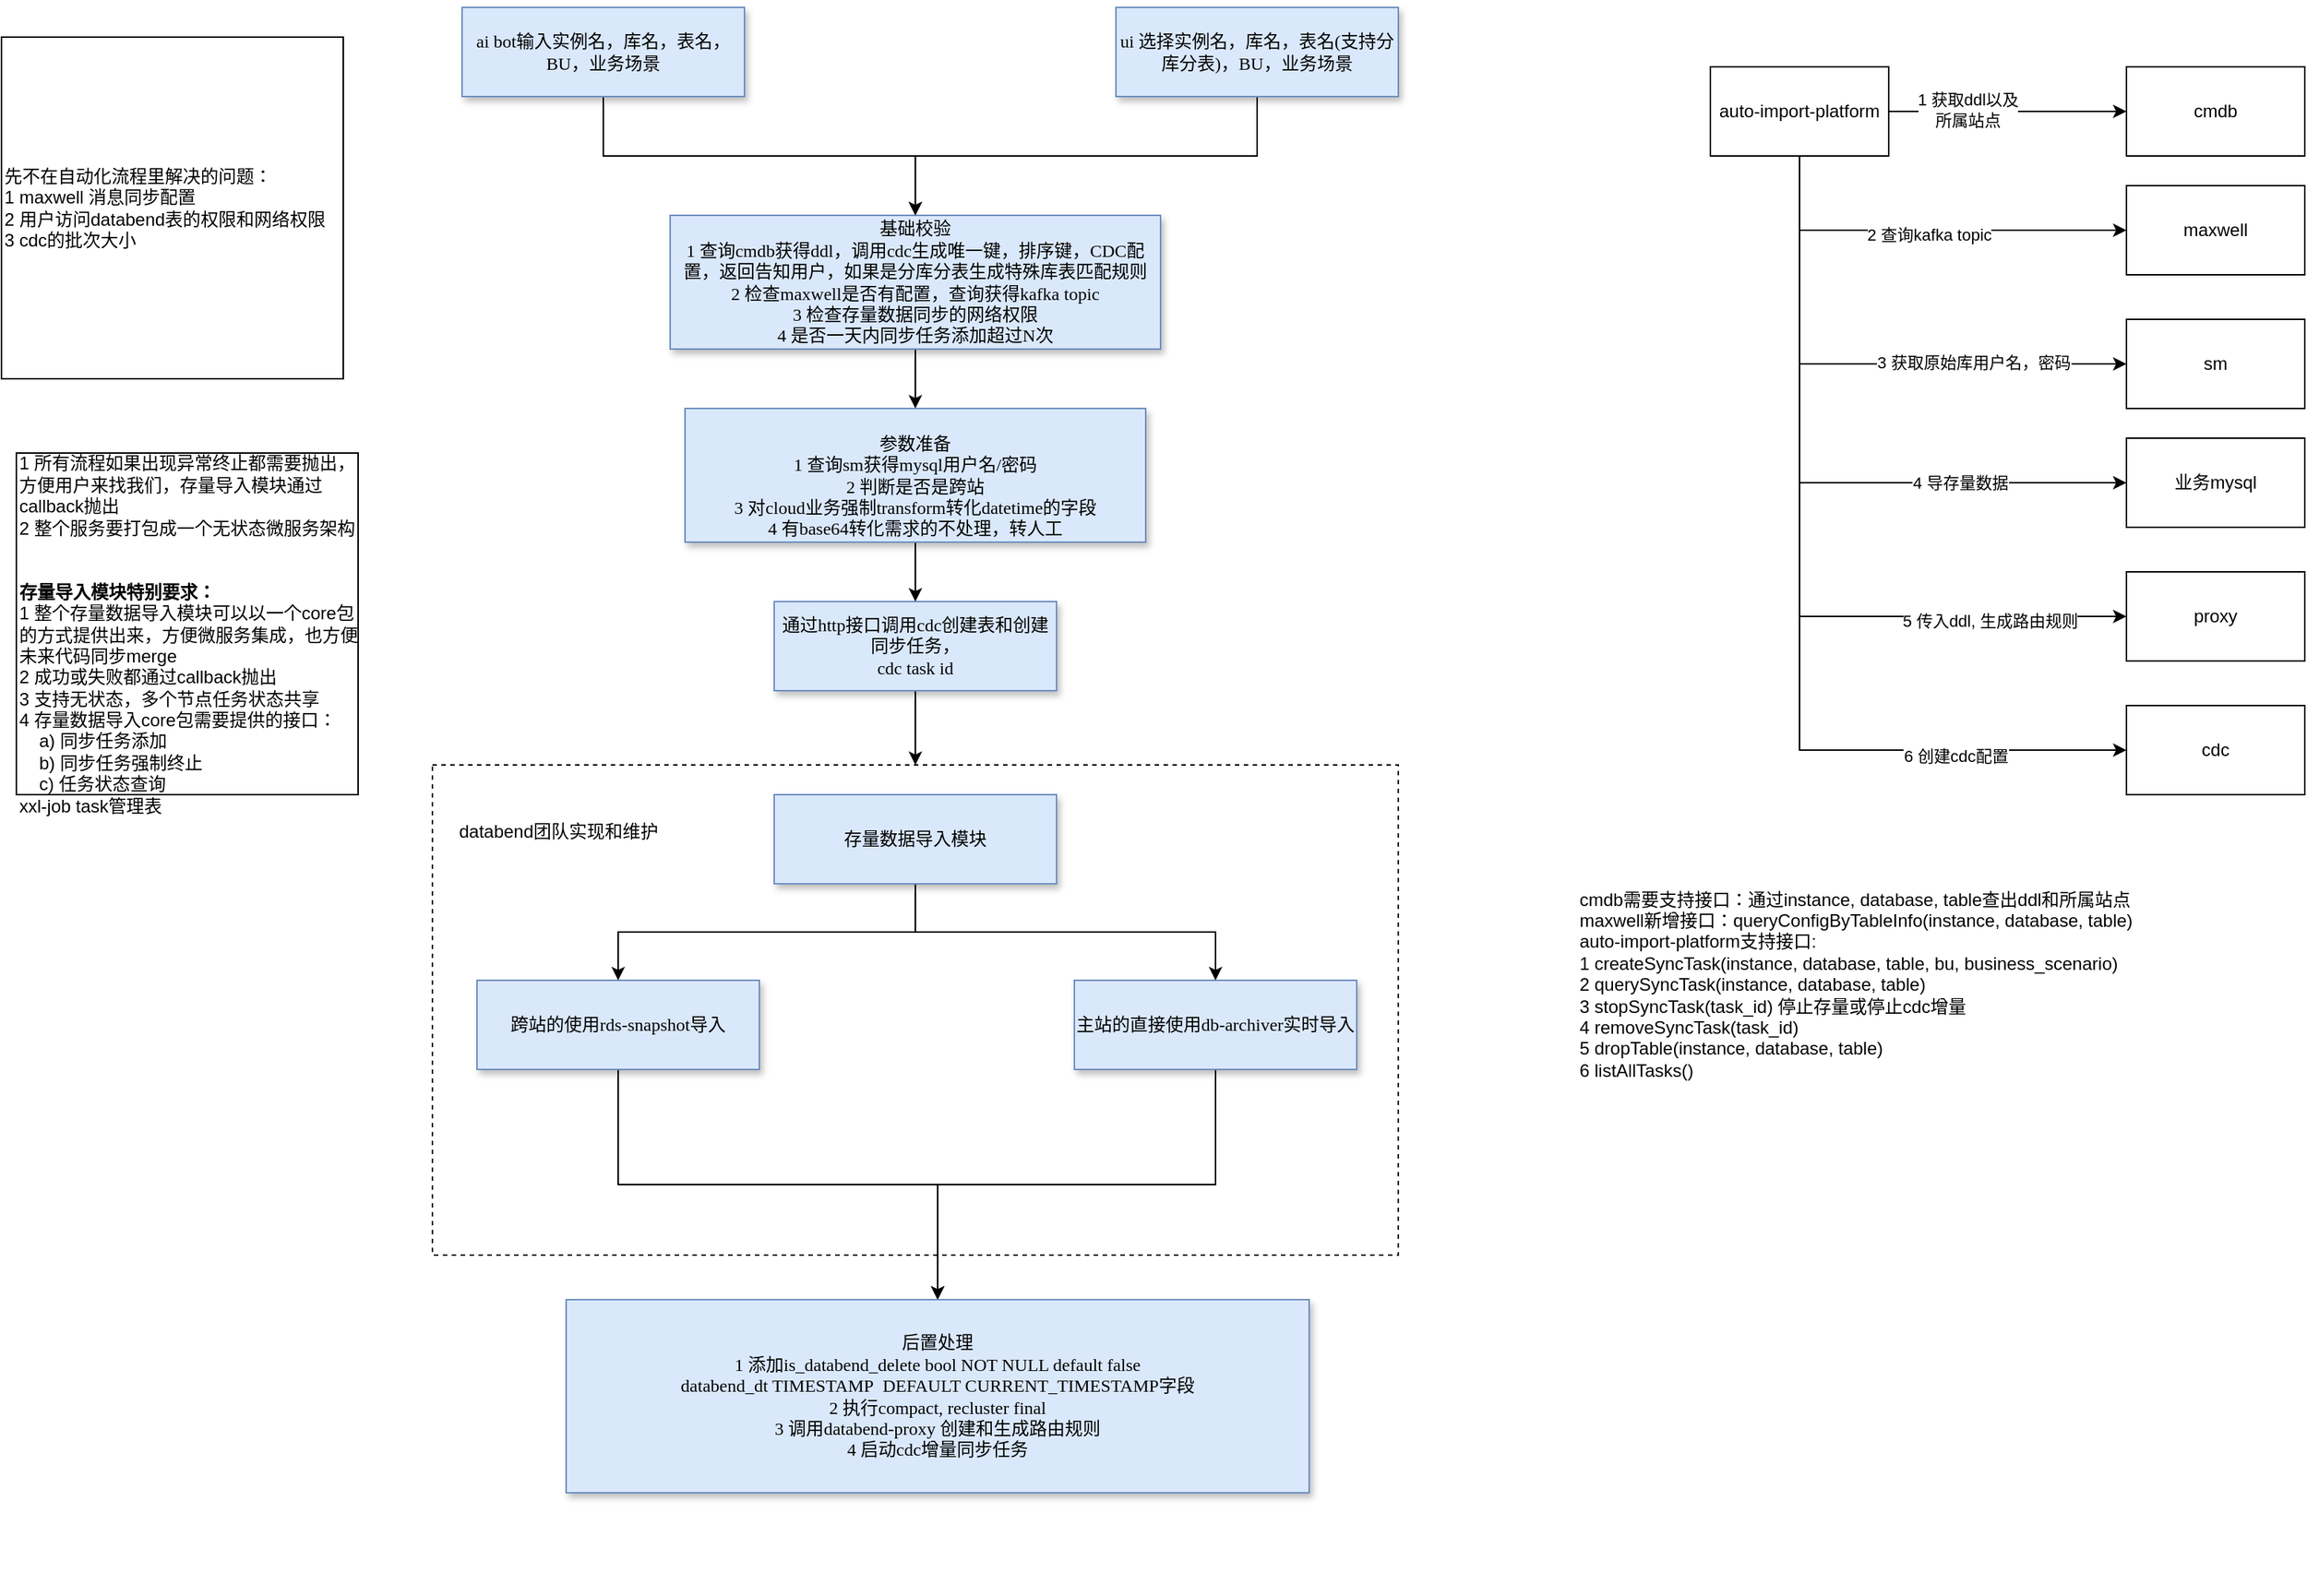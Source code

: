<mxfile version="28.1.1">
  <diagram name="第 1 页" id="ok5eM8aEzvTDwAsDHWP3">
    <mxGraphModel dx="1234" dy="754" grid="1" gridSize="10" guides="1" tooltips="1" connect="1" arrows="1" fold="1" page="1" pageScale="1" pageWidth="1654" pageHeight="1169" math="0" shadow="0">
      <root>
        <mxCell id="0" />
        <mxCell id="1" parent="0" />
        <mxCell id="xMNQ2bIqRYN8AZYjcFee-29" value="" style="rounded=0;whiteSpace=wrap;html=1;dashed=1;" parent="1" vertex="1">
          <mxGeometry x="310" y="560" width="650" height="330" as="geometry" />
        </mxCell>
        <mxCell id="xMNQ2bIqRYN8AZYjcFee-4" style="edgeStyle=orthogonalEdgeStyle;rounded=0;orthogonalLoop=1;jettySize=auto;html=1;exitX=0.5;exitY=1;exitDx=0;exitDy=0;entryX=0.5;entryY=0;entryDx=0;entryDy=0;" parent="1" source="xMNQ2bIqRYN8AZYjcFee-2" target="xMNQ2bIqRYN8AZYjcFee-3" edge="1">
          <mxGeometry relative="1" as="geometry" />
        </mxCell>
        <mxCell id="xMNQ2bIqRYN8AZYjcFee-2" value="ui 选择实例名，库名，表名(支持分库分表)，BU，业务场景" style="rounded=0;whiteSpace=wrap;html=1;fillColor=#dae8fc;strokeColor=#6c8ebf;shadow=1;fontFamily=Tahoma;" parent="1" vertex="1">
          <mxGeometry x="770" y="50" width="190" height="60" as="geometry" />
        </mxCell>
        <mxCell id="KAoqbuFpRRKg9R8WhbED-4" style="edgeStyle=orthogonalEdgeStyle;rounded=0;orthogonalLoop=1;jettySize=auto;html=1;exitX=0.5;exitY=1;exitDx=0;exitDy=0;entryX=0.5;entryY=0;entryDx=0;entryDy=0;" edge="1" parent="1" source="xMNQ2bIqRYN8AZYjcFee-3" target="KAoqbuFpRRKg9R8WhbED-3">
          <mxGeometry relative="1" as="geometry" />
        </mxCell>
        <mxCell id="xMNQ2bIqRYN8AZYjcFee-3" value="&lt;br&gt;基础校验&lt;br&gt;&lt;div&gt;1 查询cmdb获得ddl&lt;span style=&quot;background-color: transparent; color: light-dark(rgb(0, 0, 0), rgb(255, 255, 255));&quot;&gt;，调用cdc生成唯一键，排序键，CDC配置，返回告知用户，如果是分库分表生成特殊库表匹配规则&lt;/span&gt;&lt;/div&gt;&lt;div&gt;&lt;span style=&quot;background-color: transparent; color: light-dark(rgb(0, 0, 0), rgb(255, 255, 255));&quot;&gt;2 检查maxwell是否有配置，查询获得kafka topic&lt;/span&gt;&lt;/div&gt;&lt;div&gt;&lt;span style=&quot;background-color: transparent; color: light-dark(rgb(0, 0, 0), rgb(255, 255, 255));&quot;&gt;3 检查存量数据同步的网络权限&lt;br&gt;4 是否一天内同步任务添加超过N次&lt;br&gt;&lt;br&gt;&lt;/span&gt;&lt;/div&gt;" style="rounded=0;whiteSpace=wrap;html=1;fillColor=#dae8fc;strokeColor=#6c8ebf;shadow=1;fontFamily=Tahoma;" parent="1" vertex="1">
          <mxGeometry x="470" y="190" width="330" height="90" as="geometry" />
        </mxCell>
        <mxCell id="xMNQ2bIqRYN8AZYjcFee-16" style="edgeStyle=orthogonalEdgeStyle;rounded=0;orthogonalLoop=1;jettySize=auto;html=1;exitX=0.5;exitY=1;exitDx=0;exitDy=0;entryX=0.5;entryY=0;entryDx=0;entryDy=0;" parent="1" source="xMNQ2bIqRYN8AZYjcFee-5" target="xMNQ2bIqRYN8AZYjcFee-19" edge="1">
          <mxGeometry relative="1" as="geometry">
            <mxPoint x="655" y="870" as="targetPoint" />
          </mxGeometry>
        </mxCell>
        <mxCell id="xMNQ2bIqRYN8AZYjcFee-5" value="跨站的使用rds-snapshot导入" style="rounded=0;whiteSpace=wrap;html=1;fillColor=#dae8fc;strokeColor=#6c8ebf;shadow=1;fontFamily=Tahoma;" parent="1" vertex="1">
          <mxGeometry x="340" y="705" width="190" height="60" as="geometry" />
        </mxCell>
        <mxCell id="xMNQ2bIqRYN8AZYjcFee-11" style="edgeStyle=orthogonalEdgeStyle;rounded=0;orthogonalLoop=1;jettySize=auto;html=1;exitX=0.5;exitY=1;exitDx=0;exitDy=0;entryX=0.5;entryY=0;entryDx=0;entryDy=0;" parent="1" source="xMNQ2bIqRYN8AZYjcFee-6" edge="1" target="xMNQ2bIqRYN8AZYjcFee-29">
          <mxGeometry relative="1" as="geometry">
            <mxPoint x="635" y="550" as="targetPoint" />
          </mxGeometry>
        </mxCell>
        <mxCell id="xMNQ2bIqRYN8AZYjcFee-6" value="通过http接口调用cdc创建表和创建同步任务，&lt;div&gt;cdc task id&lt;/div&gt;" style="rounded=0;whiteSpace=wrap;html=1;fillColor=#dae8fc;strokeColor=#6c8ebf;shadow=1;fontFamily=Tahoma;" parent="1" vertex="1">
          <mxGeometry x="540" y="450" width="190" height="60" as="geometry" />
        </mxCell>
        <mxCell id="xMNQ2bIqRYN8AZYjcFee-18" style="edgeStyle=orthogonalEdgeStyle;rounded=0;orthogonalLoop=1;jettySize=auto;html=1;exitX=0.5;exitY=1;exitDx=0;exitDy=0;" parent="1" source="xMNQ2bIqRYN8AZYjcFee-8" target="xMNQ2bIqRYN8AZYjcFee-19" edge="1">
          <mxGeometry relative="1" as="geometry">
            <mxPoint x="655" y="870" as="targetPoint" />
          </mxGeometry>
        </mxCell>
        <mxCell id="xMNQ2bIqRYN8AZYjcFee-8" value="主站的直接使用db-archiver实时导入" style="rounded=0;whiteSpace=wrap;html=1;fillColor=#dae8fc;strokeColor=#6c8ebf;shadow=1;fontFamily=Tahoma;" parent="1" vertex="1">
          <mxGeometry x="742" y="705" width="190" height="60" as="geometry" />
        </mxCell>
        <mxCell id="xMNQ2bIqRYN8AZYjcFee-13" style="edgeStyle=orthogonalEdgeStyle;rounded=0;orthogonalLoop=1;jettySize=auto;html=1;exitX=0.5;exitY=1;exitDx=0;exitDy=0;entryX=0.5;entryY=0;entryDx=0;entryDy=0;" parent="1" source="xMNQ2bIqRYN8AZYjcFee-12" target="xMNQ2bIqRYN8AZYjcFee-5" edge="1">
          <mxGeometry relative="1" as="geometry" />
        </mxCell>
        <mxCell id="xMNQ2bIqRYN8AZYjcFee-14" style="edgeStyle=orthogonalEdgeStyle;rounded=0;orthogonalLoop=1;jettySize=auto;html=1;exitX=0.5;exitY=1;exitDx=0;exitDy=0;" parent="1" source="xMNQ2bIqRYN8AZYjcFee-12" target="xMNQ2bIqRYN8AZYjcFee-8" edge="1">
          <mxGeometry relative="1" as="geometry" />
        </mxCell>
        <mxCell id="xMNQ2bIqRYN8AZYjcFee-12" value="存量数据导入模块" style="rounded=0;whiteSpace=wrap;html=1;fillColor=#dae8fc;strokeColor=#6c8ebf;shadow=1;fontFamily=Tahoma;" parent="1" vertex="1">
          <mxGeometry x="540" y="580" width="190" height="60" as="geometry" />
        </mxCell>
        <mxCell id="xMNQ2bIqRYN8AZYjcFee-19" value="后置处理&lt;br&gt;1 添加&lt;span style=&quot;background-color: transparent;&quot;&gt;is_databend_delete bool NOT NULL default false&lt;/span&gt;&lt;div&gt;databend_dt TIMESTAMP&amp;nbsp; DEFAULT CURRENT_TIMESTAMP字段&lt;br&gt;2 执行compact, recluster final&lt;/div&gt;&lt;div&gt;3 调用databend-proxy 创建和生成路由规则&lt;/div&gt;&lt;div&gt;4 启动cdc增量同步任务&lt;/div&gt;" style="rounded=0;whiteSpace=wrap;html=1;fillColor=#dae8fc;strokeColor=#6c8ebf;shadow=1;fontFamily=Tahoma;" parent="1" vertex="1">
          <mxGeometry x="400" y="920" width="500" height="130" as="geometry" />
        </mxCell>
        <mxCell id="xMNQ2bIqRYN8AZYjcFee-22" value="先不在自动化流程里解决的问题：&lt;br&gt;1 maxwell 消息同步配置&lt;br&gt;2 用户访问databend表的权限和网络权限&lt;div&gt;3 cdc的批次大小&lt;/div&gt;" style="whiteSpace=wrap;html=1;aspect=fixed;align=left;" parent="1" vertex="1">
          <mxGeometry x="20" y="70" width="230" height="230" as="geometry" />
        </mxCell>
        <mxCell id="xMNQ2bIqRYN8AZYjcFee-24" value="&lt;div&gt;&lt;br&gt;&lt;/div&gt;&lt;div&gt;&lt;br&gt;&lt;/div&gt;1 所有流程如果出现异常终止都需要抛出，方便用户来找我们，存量导入模块通过callback抛出&lt;br&gt;2 整个服务要打包成一个无状态微服务架构&lt;br&gt;&lt;br&gt;&lt;br&gt;&lt;b&gt;存量导入模块特别要求：&lt;br&gt;&lt;/b&gt;1 整个存量数据导入模块可以以一个core包的方式提供出来，方便微服务集成，也方便未来代码同步merge&lt;br&gt;2 成功或失败都通过callback抛出&lt;div&gt;3 支持无状态，多个节点任务状态共享&lt;br&gt;&lt;div&gt;4 存量数据导入core包需要提供的接口：&lt;/div&gt;&lt;div&gt;&amp;nbsp; &amp;nbsp; a) 同步任务添加&lt;br&gt;&amp;nbsp; &amp;nbsp; b) 同步任务强制终止&lt;br&gt;&amp;nbsp; &amp;nbsp; c) 任务状态查询&lt;/div&gt;&lt;/div&gt;&lt;div&gt;xxl-job task管理表&lt;/div&gt;&lt;div&gt;&lt;br&gt;&lt;/div&gt;" style="whiteSpace=wrap;html=1;aspect=fixed;align=left;" parent="1" vertex="1">
          <mxGeometry x="30" y="350" width="230" height="230" as="geometry" />
        </mxCell>
        <mxCell id="xMNQ2bIqRYN8AZYjcFee-25" value="databend团队实现和维护" style="text;html=1;align=center;verticalAlign=middle;whiteSpace=wrap;rounded=0;" parent="1" vertex="1">
          <mxGeometry x="320" y="590" width="150" height="30" as="geometry" />
        </mxCell>
        <mxCell id="xMNQ2bIqRYN8AZYjcFee-27" style="edgeStyle=orthogonalEdgeStyle;rounded=0;orthogonalLoop=1;jettySize=auto;html=1;exitX=0.5;exitY=1;exitDx=0;exitDy=0;" parent="1" edge="1">
          <mxGeometry relative="1" as="geometry">
            <mxPoint x="650" y="1110" as="sourcePoint" />
            <mxPoint x="650" y="1110" as="targetPoint" />
          </mxGeometry>
        </mxCell>
        <mxCell id="KAoqbuFpRRKg9R8WhbED-2" style="edgeStyle=orthogonalEdgeStyle;rounded=0;orthogonalLoop=1;jettySize=auto;html=1;exitX=0.5;exitY=1;exitDx=0;exitDy=0;entryX=0.5;entryY=0;entryDx=0;entryDy=0;" edge="1" parent="1" source="KAoqbuFpRRKg9R8WhbED-1" target="xMNQ2bIqRYN8AZYjcFee-3">
          <mxGeometry relative="1" as="geometry" />
        </mxCell>
        <mxCell id="KAoqbuFpRRKg9R8WhbED-1" value="ai bot输入实例名，库名，表名，BU，业务场景" style="rounded=0;whiteSpace=wrap;html=1;fillColor=#dae8fc;strokeColor=#6c8ebf;shadow=1;fontFamily=Tahoma;" vertex="1" parent="1">
          <mxGeometry x="330" y="50" width="190" height="60" as="geometry" />
        </mxCell>
        <mxCell id="KAoqbuFpRRKg9R8WhbED-5" style="edgeStyle=orthogonalEdgeStyle;rounded=0;orthogonalLoop=1;jettySize=auto;html=1;exitX=0.5;exitY=1;exitDx=0;exitDy=0;" edge="1" parent="1" source="KAoqbuFpRRKg9R8WhbED-3" target="xMNQ2bIqRYN8AZYjcFee-6">
          <mxGeometry relative="1" as="geometry" />
        </mxCell>
        <mxCell id="KAoqbuFpRRKg9R8WhbED-3" value="&lt;br&gt;参数准备&lt;br&gt;1 查询sm获得mysql用户名/密码&lt;br&gt;2 判断是否是跨站&lt;br&gt;3 对cloud业务强制transform转化datetime的字段&lt;div&gt;4 有base64转化需求的不处理，转人工&lt;/div&gt;" style="rounded=0;whiteSpace=wrap;html=1;fillColor=#dae8fc;strokeColor=#6c8ebf;shadow=1;fontFamily=Tahoma;" vertex="1" parent="1">
          <mxGeometry x="480" y="320" width="310" height="90" as="geometry" />
        </mxCell>
        <mxCell id="KAoqbuFpRRKg9R8WhbED-12" style="edgeStyle=orthogonalEdgeStyle;rounded=0;orthogonalLoop=1;jettySize=auto;html=1;exitX=1;exitY=0.5;exitDx=0;exitDy=0;entryX=0;entryY=0.5;entryDx=0;entryDy=0;" edge="1" parent="1" source="KAoqbuFpRRKg9R8WhbED-6" target="KAoqbuFpRRKg9R8WhbED-7">
          <mxGeometry relative="1" as="geometry" />
        </mxCell>
        <mxCell id="KAoqbuFpRRKg9R8WhbED-13" value="1 获取ddl以及&lt;div&gt;所属站点&lt;/div&gt;" style="edgeLabel;html=1;align=center;verticalAlign=middle;resizable=0;points=[];" vertex="1" connectable="0" parent="KAoqbuFpRRKg9R8WhbED-12">
          <mxGeometry x="-0.338" y="1" relative="1" as="geometry">
            <mxPoint as="offset" />
          </mxGeometry>
        </mxCell>
        <mxCell id="KAoqbuFpRRKg9R8WhbED-14" style="edgeStyle=orthogonalEdgeStyle;rounded=0;orthogonalLoop=1;jettySize=auto;html=1;exitX=0.5;exitY=1;exitDx=0;exitDy=0;entryX=0;entryY=0.5;entryDx=0;entryDy=0;" edge="1" parent="1" source="KAoqbuFpRRKg9R8WhbED-6" target="KAoqbuFpRRKg9R8WhbED-8">
          <mxGeometry relative="1" as="geometry" />
        </mxCell>
        <mxCell id="KAoqbuFpRRKg9R8WhbED-15" value="2 查询kafka topic" style="edgeLabel;html=1;align=center;verticalAlign=middle;resizable=0;points=[];" vertex="1" connectable="0" parent="KAoqbuFpRRKg9R8WhbED-14">
          <mxGeometry x="0.015" y="-3" relative="1" as="geometry">
            <mxPoint as="offset" />
          </mxGeometry>
        </mxCell>
        <mxCell id="KAoqbuFpRRKg9R8WhbED-17" style="edgeStyle=orthogonalEdgeStyle;rounded=0;orthogonalLoop=1;jettySize=auto;html=1;exitX=0.5;exitY=1;exitDx=0;exitDy=0;entryX=0;entryY=0.5;entryDx=0;entryDy=0;" edge="1" parent="1" source="KAoqbuFpRRKg9R8WhbED-6" target="KAoqbuFpRRKg9R8WhbED-11">
          <mxGeometry relative="1" as="geometry" />
        </mxCell>
        <mxCell id="KAoqbuFpRRKg9R8WhbED-19" value="3 获取原始库用户名，密码" style="edgeLabel;html=1;align=center;verticalAlign=middle;resizable=0;points=[];" vertex="1" connectable="0" parent="KAoqbuFpRRKg9R8WhbED-17">
          <mxGeometry x="0.428" y="1" relative="1" as="geometry">
            <mxPoint as="offset" />
          </mxGeometry>
        </mxCell>
        <mxCell id="KAoqbuFpRRKg9R8WhbED-20" style="edgeStyle=orthogonalEdgeStyle;rounded=0;orthogonalLoop=1;jettySize=auto;html=1;exitX=0.5;exitY=1;exitDx=0;exitDy=0;entryX=0;entryY=0.5;entryDx=0;entryDy=0;" edge="1" parent="1" source="KAoqbuFpRRKg9R8WhbED-6" target="KAoqbuFpRRKg9R8WhbED-16">
          <mxGeometry relative="1" as="geometry" />
        </mxCell>
        <mxCell id="KAoqbuFpRRKg9R8WhbED-21" value="4 导存量数据" style="edgeLabel;html=1;align=center;verticalAlign=middle;resizable=0;points=[];" vertex="1" connectable="0" parent="KAoqbuFpRRKg9R8WhbED-20">
          <mxGeometry x="0.491" relative="1" as="geometry">
            <mxPoint as="offset" />
          </mxGeometry>
        </mxCell>
        <mxCell id="KAoqbuFpRRKg9R8WhbED-22" style="edgeStyle=orthogonalEdgeStyle;rounded=0;orthogonalLoop=1;jettySize=auto;html=1;exitX=0.5;exitY=1;exitDx=0;exitDy=0;entryX=0;entryY=0.5;entryDx=0;entryDy=0;" edge="1" parent="1" source="KAoqbuFpRRKg9R8WhbED-6" target="KAoqbuFpRRKg9R8WhbED-10">
          <mxGeometry relative="1" as="geometry" />
        </mxCell>
        <mxCell id="KAoqbuFpRRKg9R8WhbED-25" value="5 传入ddl, 生成路由规则" style="edgeLabel;html=1;align=center;verticalAlign=middle;resizable=0;points=[];" vertex="1" connectable="0" parent="KAoqbuFpRRKg9R8WhbED-22">
          <mxGeometry x="0.653" y="-3" relative="1" as="geometry">
            <mxPoint as="offset" />
          </mxGeometry>
        </mxCell>
        <mxCell id="KAoqbuFpRRKg9R8WhbED-26" style="edgeStyle=orthogonalEdgeStyle;rounded=0;orthogonalLoop=1;jettySize=auto;html=1;exitX=0.5;exitY=1;exitDx=0;exitDy=0;entryX=0;entryY=0.5;entryDx=0;entryDy=0;" edge="1" parent="1" source="KAoqbuFpRRKg9R8WhbED-6" target="KAoqbuFpRRKg9R8WhbED-9">
          <mxGeometry relative="1" as="geometry" />
        </mxCell>
        <mxCell id="KAoqbuFpRRKg9R8WhbED-27" value="6 创建cdc配置" style="edgeLabel;html=1;align=center;verticalAlign=middle;resizable=0;points=[];" vertex="1" connectable="0" parent="KAoqbuFpRRKg9R8WhbED-26">
          <mxGeometry x="0.629" y="-4" relative="1" as="geometry">
            <mxPoint as="offset" />
          </mxGeometry>
        </mxCell>
        <mxCell id="KAoqbuFpRRKg9R8WhbED-6" value="auto-import-platform" style="rounded=0;whiteSpace=wrap;html=1;" vertex="1" parent="1">
          <mxGeometry x="1170" y="90" width="120" height="60" as="geometry" />
        </mxCell>
        <mxCell id="KAoqbuFpRRKg9R8WhbED-7" value="cmdb" style="rounded=0;whiteSpace=wrap;html=1;" vertex="1" parent="1">
          <mxGeometry x="1450" y="90" width="120" height="60" as="geometry" />
        </mxCell>
        <mxCell id="KAoqbuFpRRKg9R8WhbED-8" value="maxwell" style="rounded=0;whiteSpace=wrap;html=1;" vertex="1" parent="1">
          <mxGeometry x="1450" y="170" width="120" height="60" as="geometry" />
        </mxCell>
        <mxCell id="KAoqbuFpRRKg9R8WhbED-9" value="cdc" style="rounded=0;whiteSpace=wrap;html=1;" vertex="1" parent="1">
          <mxGeometry x="1450" y="520" width="120" height="60" as="geometry" />
        </mxCell>
        <mxCell id="KAoqbuFpRRKg9R8WhbED-10" value="proxy" style="rounded=0;whiteSpace=wrap;html=1;" vertex="1" parent="1">
          <mxGeometry x="1450" y="430" width="120" height="60" as="geometry" />
        </mxCell>
        <mxCell id="KAoqbuFpRRKg9R8WhbED-11" value="sm" style="rounded=0;whiteSpace=wrap;html=1;" vertex="1" parent="1">
          <mxGeometry x="1450" y="260" width="120" height="60" as="geometry" />
        </mxCell>
        <mxCell id="KAoqbuFpRRKg9R8WhbED-16" value="业务mysql" style="rounded=0;whiteSpace=wrap;html=1;" vertex="1" parent="1">
          <mxGeometry x="1450" y="340" width="120" height="60" as="geometry" />
        </mxCell>
        <mxCell id="KAoqbuFpRRKg9R8WhbED-28" value="&lt;div&gt;cmdb需要支持接口：通过instance, database, table查出ddl和所属站点&lt;/div&gt;maxwell新增接口：queryConfigByTableInfo(instance, database, table)&lt;div&gt;auto-import-platform支持接口:&amp;nbsp;&lt;/div&gt;&lt;div&gt;1 createSyncTask(&lt;span style=&quot;background-color: transparent; color: light-dark(rgb(0, 0, 0), rgb(255, 255, 255));&quot;&gt;instance, database, table, bu,&amp;nbsp;&lt;/span&gt;&lt;span style=&quot;background-color: transparent;&quot;&gt;business_scenario&lt;/span&gt;&lt;span style=&quot;background-color: transparent; color: light-dark(rgb(0, 0, 0), rgb(255, 255, 255));&quot;&gt;)&lt;/span&gt;&lt;/div&gt;&lt;div&gt;&lt;span style=&quot;background-color: transparent; color: light-dark(rgb(0, 0, 0), rgb(255, 255, 255));&quot;&gt;2 querySyncTask&lt;/span&gt;&lt;span style=&quot;background-color: transparent; color: light-dark(rgb(0, 0, 0), rgb(255, 255, 255));&quot;&gt;(&lt;/span&gt;&lt;span style=&quot;background-color: transparent; color: light-dark(rgb(0, 0, 0), rgb(255, 255, 255));&quot;&gt;instance, database, table&lt;/span&gt;&lt;span style=&quot;background-color: transparent; color: light-dark(rgb(0, 0, 0), rgb(255, 255, 255));&quot;&gt;)&lt;/span&gt;&lt;/div&gt;&lt;div&gt;&lt;span style=&quot;background-color: transparent; color: light-dark(rgb(0, 0, 0), rgb(255, 255, 255));&quot;&gt;3 stop&lt;/span&gt;&lt;span style=&quot;background-color: transparent; color: light-dark(rgb(0, 0, 0), rgb(255, 255, 255));&quot;&gt;SyncTask&lt;/span&gt;&lt;span style=&quot;background-color: transparent; color: light-dark(rgb(0, 0, 0), rgb(255, 255, 255));&quot;&gt;(task_id&lt;/span&gt;&lt;span style=&quot;background-color: transparent; color: light-dark(rgb(0, 0, 0), rgb(255, 255, 255));&quot;&gt;) 停止存量或停止cdc增量&lt;/span&gt;&lt;/div&gt;&lt;div&gt;&lt;span style=&quot;background-color: transparent; color: light-dark(rgb(0, 0, 0), rgb(255, 255, 255));&quot;&gt;4 removeSyncTask&lt;/span&gt;&lt;span style=&quot;background-color: transparent; color: light-dark(rgb(0, 0, 0), rgb(255, 255, 255));&quot;&gt;(task_id&lt;/span&gt;&lt;span style=&quot;background-color: transparent; color: light-dark(rgb(0, 0, 0), rgb(255, 255, 255));&quot;&gt;)&amp;nbsp;&lt;/span&gt;&lt;/div&gt;&lt;div&gt;&lt;span style=&quot;background-color: transparent; color: light-dark(rgb(0, 0, 0), rgb(255, 255, 255));&quot;&gt;5 dropTable(&lt;/span&gt;&lt;span style=&quot;background-color: transparent; color: light-dark(rgb(0, 0, 0), rgb(255, 255, 255));&quot;&gt;instance, database, table&lt;/span&gt;&lt;span style=&quot;background-color: transparent; color: light-dark(rgb(0, 0, 0), rgb(255, 255, 255));&quot;&gt;)&lt;/span&gt;&lt;/div&gt;&lt;div&gt;&lt;span style=&quot;background-color: transparent; color: light-dark(rgb(0, 0, 0), rgb(255, 255, 255));&quot;&gt;6 listAllTasks()&lt;/span&gt;&lt;/div&gt;&lt;div&gt;&lt;span style=&quot;background-color: transparent; color: light-dark(rgb(0, 0, 0), rgb(255, 255, 255));&quot;&gt;&lt;br&gt;&lt;/span&gt;&lt;/div&gt;" style="text;html=1;align=left;verticalAlign=middle;whiteSpace=wrap;rounded=0;" vertex="1" parent="1">
          <mxGeometry x="1080" y="590" width="400" height="250" as="geometry" />
        </mxCell>
      </root>
    </mxGraphModel>
  </diagram>
</mxfile>
